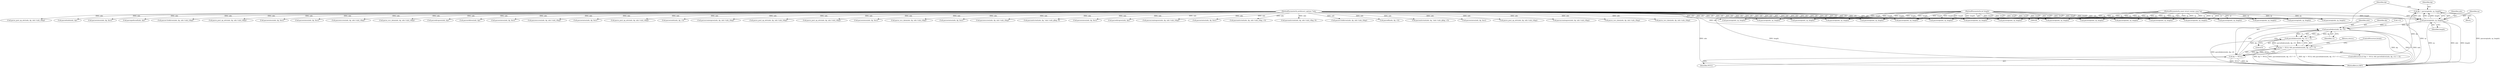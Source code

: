 digraph "0_tcpdump_19d25dd8781620cd41bf178a5e2e27fc1cf242d0@pointer" {
"1000355" [label="(Call,dp = parserep(ndo, rp, length))"];
"1000357" [label="(Call,parserep(ndo, rp, length))"];
"1000101" [label="(MethodParameterIn,netdissect_options *ndo)"];
"1000102" [label="(MethodParameterIn,const struct sunrpc_msg *rp)"];
"1000105" [label="(MethodParameterIn,int length)"];
"1000363" [label="(Call,dp != NULL)"];
"1000362" [label="(Call,dp != NULL && parselinkres(ndo, dp, v3) != 0)"];
"1000367" [label="(Call,parselinkres(ndo, dp, v3))"];
"1000366" [label="(Call,parselinkres(ndo, dp, v3) != 0)"];
"1000781" [label="(Call,parse_post_op_attr(ndo, dp, ndo->ndo_vflag))"];
"1000379" [label="(Call,parserep(ndo, rp, length))"];
"1000899" [label="(Call,parsefsinfo(ndo, dp))"];
"1000138" [label="(Block,)"];
"1000301" [label="(Call,parserep(ndo, rp, length))"];
"1000666" [label="(Call,parsestatus(ndo, dp, &er))"];
"1000646" [label="(Call,parserep(ndo, rp, length))"];
"1000204" [label="(Call,parserep(ndo, rp, length))"];
"1000908" [label="(Call,parserep(ndo, rp, length))"];
"1000918" [label="(Call,parsepathconf(ndo, dp))"];
"1000869" [label="(Call,parserep(ndo, rp, length))"];
"1000830" [label="(Call,parsev3rddirres(ndo, dp, ndo->ndo_vflag))"];
"1000277" [label="(Call,parse_post_op_attr(ndo, dp, ndo->ndo_vflag))"];
"1000611" [label="(Call,parsestatus(ndo, dp, &er))"];
"1000556" [label="(Call,parserep(ndo, rp, length))"];
"1000889" [label="(Call,parserep(ndo, rp, length))"];
"1000216" [label="(Call,parsestatus(ndo, dp, &er))"];
"1000360" [label="(Identifier,length)"];
"1000937" [label="(Call,parsewccres(ndo, dp, ndo->ndo_vflag))"];
"1000710" [label="(Call,parse_wcc_data(ndo, dp, ndo->ndo_vflag))"];
"1000290" [label="(Call,parsediropres(ndo, dp))"];
"1000363" [label="(Call,dp != NULL)"];
"1000589" [label="(Call,parserep(ndo, rp, length))"];
"1000841" [label="(Call,parserddires(ndo, dp))"];
"1000372" [label="(Return,return;)"];
"1000808" [label="(Call,parsestatus(ndo, dp, &er))"];
"1000373" [label="(ControlStructure,break;)"];
"1000177" [label="(Call,parsewccres(ndo, dp, ndo->ndo_vflag))"];
"1000358" [label="(Identifier,ndo)"];
"1000359" [label="(Identifier,rp)"];
"1000105" [label="(MethodParameterIn,int length)"];
"1000168" [label="(Call,parserep(ndo, rp, length))"];
"1000310" [label="(Call,parsestatus(ndo, dp, &er))"];
"1000401" [label="(Call,parse_post_op_attr(ndo, dp, ndo->ndo_vflag))"];
"1000879" [label="(Call,parsestatfs(ndo, dp, v3))"];
"1000365" [label="(Identifier,NULL)"];
"1000357" [label="(Call,parserep(ndo, rp, length))"];
"1000566" [label="(Call,parsecreateopres(ndo, dp, ndo->ndo_vflag))"];
"1000371" [label="(Literal,0)"];
"1000238" [label="(Call,parse_post_op_attr(ndo, dp, ndo->ndo_vflag))"];
"1000259" [label="(Call,parse_post_op_attr(ndo, dp, ndo->ndo_vflag))"];
"1000101" [label="(MethodParameterIn,netdissect_options *ndo)"];
"1000737" [label="(Call,parsestatus(ndo, dp, &er))"];
"1000356" [label="(Identifier,dp)"];
"1000624" [label="(Call,parserep(ndo, rp, length))"];
"1000482" [label="(Call,parse_wcc_data(ndo, dp, ndo->ndo_vflag))"];
"1000102" [label="(MethodParameterIn,const struct sunrpc_msg *rp)"];
"1000391" [label="(Call,parsestatus(ndo, dp, &er))"];
"1000655" [label="(Call,parsewccres(ndo, dp, ndo->ndo_vflag))"];
"1000927" [label="(Call,parserep(ndo, rp, length))"];
"1000188" [label="(Call,parseattrstat(ndo, dp, !ndo->ndo_qflag, 0))"];
"1000355" [label="(Call,dp = parserep(ndo, rp, length))"];
"1000472" [label="(Call,parsestatus(ndo, dp, &er))"];
"1000679" [label="(Call,parserep(ndo, rp, length))"];
"1000578" [label="(Call,parsediropres(ndo, dp))"];
"1000599" [label="(Call,parsecreateopres(ndo, dp, ndo->ndo_vflag))"];
"1000750" [label="(Call,parserep(ndo, rp, length))"];
"1000369" [label="(Identifier,dp)"];
"1000691" [label="(Call,parsestatus(ndo, dp, &er))"];
"1000142" [label="(Call,parserep(ndo, rp, length))"];
"1000362" [label="(Call,dp != NULL && parselinkres(ndo, dp, v3) != 0)"];
"1000370" [label="(Identifier,v3)"];
"1000540" [label="(Call,parseattrstat(ndo, dp, ndo->ndo_vflag, v3))"];
"1000117" [label="(Call,!v3)"];
"1000460" [label="(Call,parserep(ndo, rp, length))"];
"1000445" [label="(Call,parseattrstat(ndo, dp, ndo->ndo_vflag, 0))"];
"1000858" [label="(Call,parsev3rddirres(ndo, dp, ndo->ndo_vflag))"];
"1000250" [label="(Call,parsefh(ndo, dp, v3))"];
"1000152" [label="(Call,parseattrstat(ndo, dp, !ndo->ndo_qflag, v3))"];
"1000368" [label="(Identifier,ndo)"];
"1000762" [label="(Call,parsestatus(ndo, dp, &er))"];
"1000361" [label="(ControlStructure,if (dp != NULL && parselinkres(ndo, dp, v3) != 0))"];
"1000821" [label="(Call,parserep(ndo, rp, length))"];
"1000367" [label="(Call,parselinkres(ndo, dp, v3))"];
"1000852" [label="(Call,parserep(ndo, rp, length))"];
"1000328" [label="(Call,parse_post_op_attr(ndo, dp, ndo->ndo_vflag))"];
"1000631" [label="(Call,parsecreateopres(ndo, dp, ndo->ndo_vflag))"];
"1000366" [label="(Call,parselinkres(ndo, dp, v3) != 0)"];
"1000958" [label="(MethodReturn,RET)"];
"1000796" [label="(Call,parse_wcc_data(ndo, dp, ndo->ndo_vflag))"];
"1000725" [label="(Call,parse_wcc_data(ndo, dp, ndo->ndo_vflag))"];
"1000364" [label="(Identifier,dp)"];
"1000355" -> "1000138"  [label="AST: "];
"1000355" -> "1000357"  [label="CFG: "];
"1000356" -> "1000355"  [label="AST: "];
"1000357" -> "1000355"  [label="AST: "];
"1000364" -> "1000355"  [label="CFG: "];
"1000355" -> "1000958"  [label="DDG: parserep(ndo, rp, length)"];
"1000357" -> "1000355"  [label="DDG: ndo"];
"1000357" -> "1000355"  [label="DDG: rp"];
"1000357" -> "1000355"  [label="DDG: length"];
"1000355" -> "1000363"  [label="DDG: dp"];
"1000357" -> "1000360"  [label="CFG: "];
"1000358" -> "1000357"  [label="AST: "];
"1000359" -> "1000357"  [label="AST: "];
"1000360" -> "1000357"  [label="AST: "];
"1000357" -> "1000958"  [label="DDG: ndo"];
"1000357" -> "1000958"  [label="DDG: length"];
"1000357" -> "1000958"  [label="DDG: rp"];
"1000101" -> "1000357"  [label="DDG: ndo"];
"1000102" -> "1000357"  [label="DDG: rp"];
"1000105" -> "1000357"  [label="DDG: length"];
"1000357" -> "1000367"  [label="DDG: ndo"];
"1000101" -> "1000100"  [label="AST: "];
"1000101" -> "1000958"  [label="DDG: ndo"];
"1000101" -> "1000142"  [label="DDG: ndo"];
"1000101" -> "1000152"  [label="DDG: ndo"];
"1000101" -> "1000168"  [label="DDG: ndo"];
"1000101" -> "1000177"  [label="DDG: ndo"];
"1000101" -> "1000188"  [label="DDG: ndo"];
"1000101" -> "1000204"  [label="DDG: ndo"];
"1000101" -> "1000216"  [label="DDG: ndo"];
"1000101" -> "1000238"  [label="DDG: ndo"];
"1000101" -> "1000250"  [label="DDG: ndo"];
"1000101" -> "1000259"  [label="DDG: ndo"];
"1000101" -> "1000277"  [label="DDG: ndo"];
"1000101" -> "1000290"  [label="DDG: ndo"];
"1000101" -> "1000301"  [label="DDG: ndo"];
"1000101" -> "1000310"  [label="DDG: ndo"];
"1000101" -> "1000328"  [label="DDG: ndo"];
"1000101" -> "1000367"  [label="DDG: ndo"];
"1000101" -> "1000379"  [label="DDG: ndo"];
"1000101" -> "1000391"  [label="DDG: ndo"];
"1000101" -> "1000401"  [label="DDG: ndo"];
"1000101" -> "1000445"  [label="DDG: ndo"];
"1000101" -> "1000460"  [label="DDG: ndo"];
"1000101" -> "1000472"  [label="DDG: ndo"];
"1000101" -> "1000482"  [label="DDG: ndo"];
"1000101" -> "1000540"  [label="DDG: ndo"];
"1000101" -> "1000556"  [label="DDG: ndo"];
"1000101" -> "1000566"  [label="DDG: ndo"];
"1000101" -> "1000578"  [label="DDG: ndo"];
"1000101" -> "1000589"  [label="DDG: ndo"];
"1000101" -> "1000599"  [label="DDG: ndo"];
"1000101" -> "1000611"  [label="DDG: ndo"];
"1000101" -> "1000624"  [label="DDG: ndo"];
"1000101" -> "1000631"  [label="DDG: ndo"];
"1000101" -> "1000646"  [label="DDG: ndo"];
"1000101" -> "1000655"  [label="DDG: ndo"];
"1000101" -> "1000666"  [label="DDG: ndo"];
"1000101" -> "1000679"  [label="DDG: ndo"];
"1000101" -> "1000691"  [label="DDG: ndo"];
"1000101" -> "1000710"  [label="DDG: ndo"];
"1000101" -> "1000725"  [label="DDG: ndo"];
"1000101" -> "1000737"  [label="DDG: ndo"];
"1000101" -> "1000750"  [label="DDG: ndo"];
"1000101" -> "1000762"  [label="DDG: ndo"];
"1000101" -> "1000781"  [label="DDG: ndo"];
"1000101" -> "1000796"  [label="DDG: ndo"];
"1000101" -> "1000808"  [label="DDG: ndo"];
"1000101" -> "1000821"  [label="DDG: ndo"];
"1000101" -> "1000830"  [label="DDG: ndo"];
"1000101" -> "1000841"  [label="DDG: ndo"];
"1000101" -> "1000852"  [label="DDG: ndo"];
"1000101" -> "1000858"  [label="DDG: ndo"];
"1000101" -> "1000869"  [label="DDG: ndo"];
"1000101" -> "1000879"  [label="DDG: ndo"];
"1000101" -> "1000889"  [label="DDG: ndo"];
"1000101" -> "1000899"  [label="DDG: ndo"];
"1000101" -> "1000908"  [label="DDG: ndo"];
"1000101" -> "1000918"  [label="DDG: ndo"];
"1000101" -> "1000927"  [label="DDG: ndo"];
"1000101" -> "1000937"  [label="DDG: ndo"];
"1000102" -> "1000100"  [label="AST: "];
"1000102" -> "1000958"  [label="DDG: rp"];
"1000102" -> "1000142"  [label="DDG: rp"];
"1000102" -> "1000168"  [label="DDG: rp"];
"1000102" -> "1000204"  [label="DDG: rp"];
"1000102" -> "1000301"  [label="DDG: rp"];
"1000102" -> "1000379"  [label="DDG: rp"];
"1000102" -> "1000460"  [label="DDG: rp"];
"1000102" -> "1000556"  [label="DDG: rp"];
"1000102" -> "1000589"  [label="DDG: rp"];
"1000102" -> "1000624"  [label="DDG: rp"];
"1000102" -> "1000646"  [label="DDG: rp"];
"1000102" -> "1000679"  [label="DDG: rp"];
"1000102" -> "1000750"  [label="DDG: rp"];
"1000102" -> "1000821"  [label="DDG: rp"];
"1000102" -> "1000852"  [label="DDG: rp"];
"1000102" -> "1000869"  [label="DDG: rp"];
"1000102" -> "1000889"  [label="DDG: rp"];
"1000102" -> "1000908"  [label="DDG: rp"];
"1000102" -> "1000927"  [label="DDG: rp"];
"1000105" -> "1000100"  [label="AST: "];
"1000105" -> "1000958"  [label="DDG: length"];
"1000105" -> "1000142"  [label="DDG: length"];
"1000105" -> "1000168"  [label="DDG: length"];
"1000105" -> "1000204"  [label="DDG: length"];
"1000105" -> "1000301"  [label="DDG: length"];
"1000105" -> "1000379"  [label="DDG: length"];
"1000105" -> "1000460"  [label="DDG: length"];
"1000105" -> "1000556"  [label="DDG: length"];
"1000105" -> "1000589"  [label="DDG: length"];
"1000105" -> "1000624"  [label="DDG: length"];
"1000105" -> "1000646"  [label="DDG: length"];
"1000105" -> "1000679"  [label="DDG: length"];
"1000105" -> "1000750"  [label="DDG: length"];
"1000105" -> "1000821"  [label="DDG: length"];
"1000105" -> "1000852"  [label="DDG: length"];
"1000105" -> "1000869"  [label="DDG: length"];
"1000105" -> "1000889"  [label="DDG: length"];
"1000105" -> "1000908"  [label="DDG: length"];
"1000105" -> "1000927"  [label="DDG: length"];
"1000363" -> "1000362"  [label="AST: "];
"1000363" -> "1000365"  [label="CFG: "];
"1000364" -> "1000363"  [label="AST: "];
"1000365" -> "1000363"  [label="AST: "];
"1000368" -> "1000363"  [label="CFG: "];
"1000362" -> "1000363"  [label="CFG: "];
"1000363" -> "1000958"  [label="DDG: NULL"];
"1000363" -> "1000958"  [label="DDG: dp"];
"1000363" -> "1000362"  [label="DDG: dp"];
"1000363" -> "1000362"  [label="DDG: NULL"];
"1000363" -> "1000367"  [label="DDG: dp"];
"1000362" -> "1000361"  [label="AST: "];
"1000362" -> "1000366"  [label="CFG: "];
"1000366" -> "1000362"  [label="AST: "];
"1000372" -> "1000362"  [label="CFG: "];
"1000373" -> "1000362"  [label="CFG: "];
"1000362" -> "1000958"  [label="DDG: parselinkres(ndo, dp, v3) != 0"];
"1000362" -> "1000958"  [label="DDG: dp != NULL && parselinkres(ndo, dp, v3) != 0"];
"1000362" -> "1000958"  [label="DDG: dp != NULL"];
"1000366" -> "1000362"  [label="DDG: parselinkres(ndo, dp, v3)"];
"1000366" -> "1000362"  [label="DDG: 0"];
"1000367" -> "1000366"  [label="AST: "];
"1000367" -> "1000370"  [label="CFG: "];
"1000368" -> "1000367"  [label="AST: "];
"1000369" -> "1000367"  [label="AST: "];
"1000370" -> "1000367"  [label="AST: "];
"1000371" -> "1000367"  [label="CFG: "];
"1000367" -> "1000958"  [label="DDG: dp"];
"1000367" -> "1000958"  [label="DDG: v3"];
"1000367" -> "1000958"  [label="DDG: ndo"];
"1000367" -> "1000366"  [label="DDG: ndo"];
"1000367" -> "1000366"  [label="DDG: dp"];
"1000367" -> "1000366"  [label="DDG: v3"];
"1000117" -> "1000367"  [label="DDG: v3"];
"1000366" -> "1000371"  [label="CFG: "];
"1000371" -> "1000366"  [label="AST: "];
"1000366" -> "1000958"  [label="DDG: parselinkres(ndo, dp, v3)"];
}
